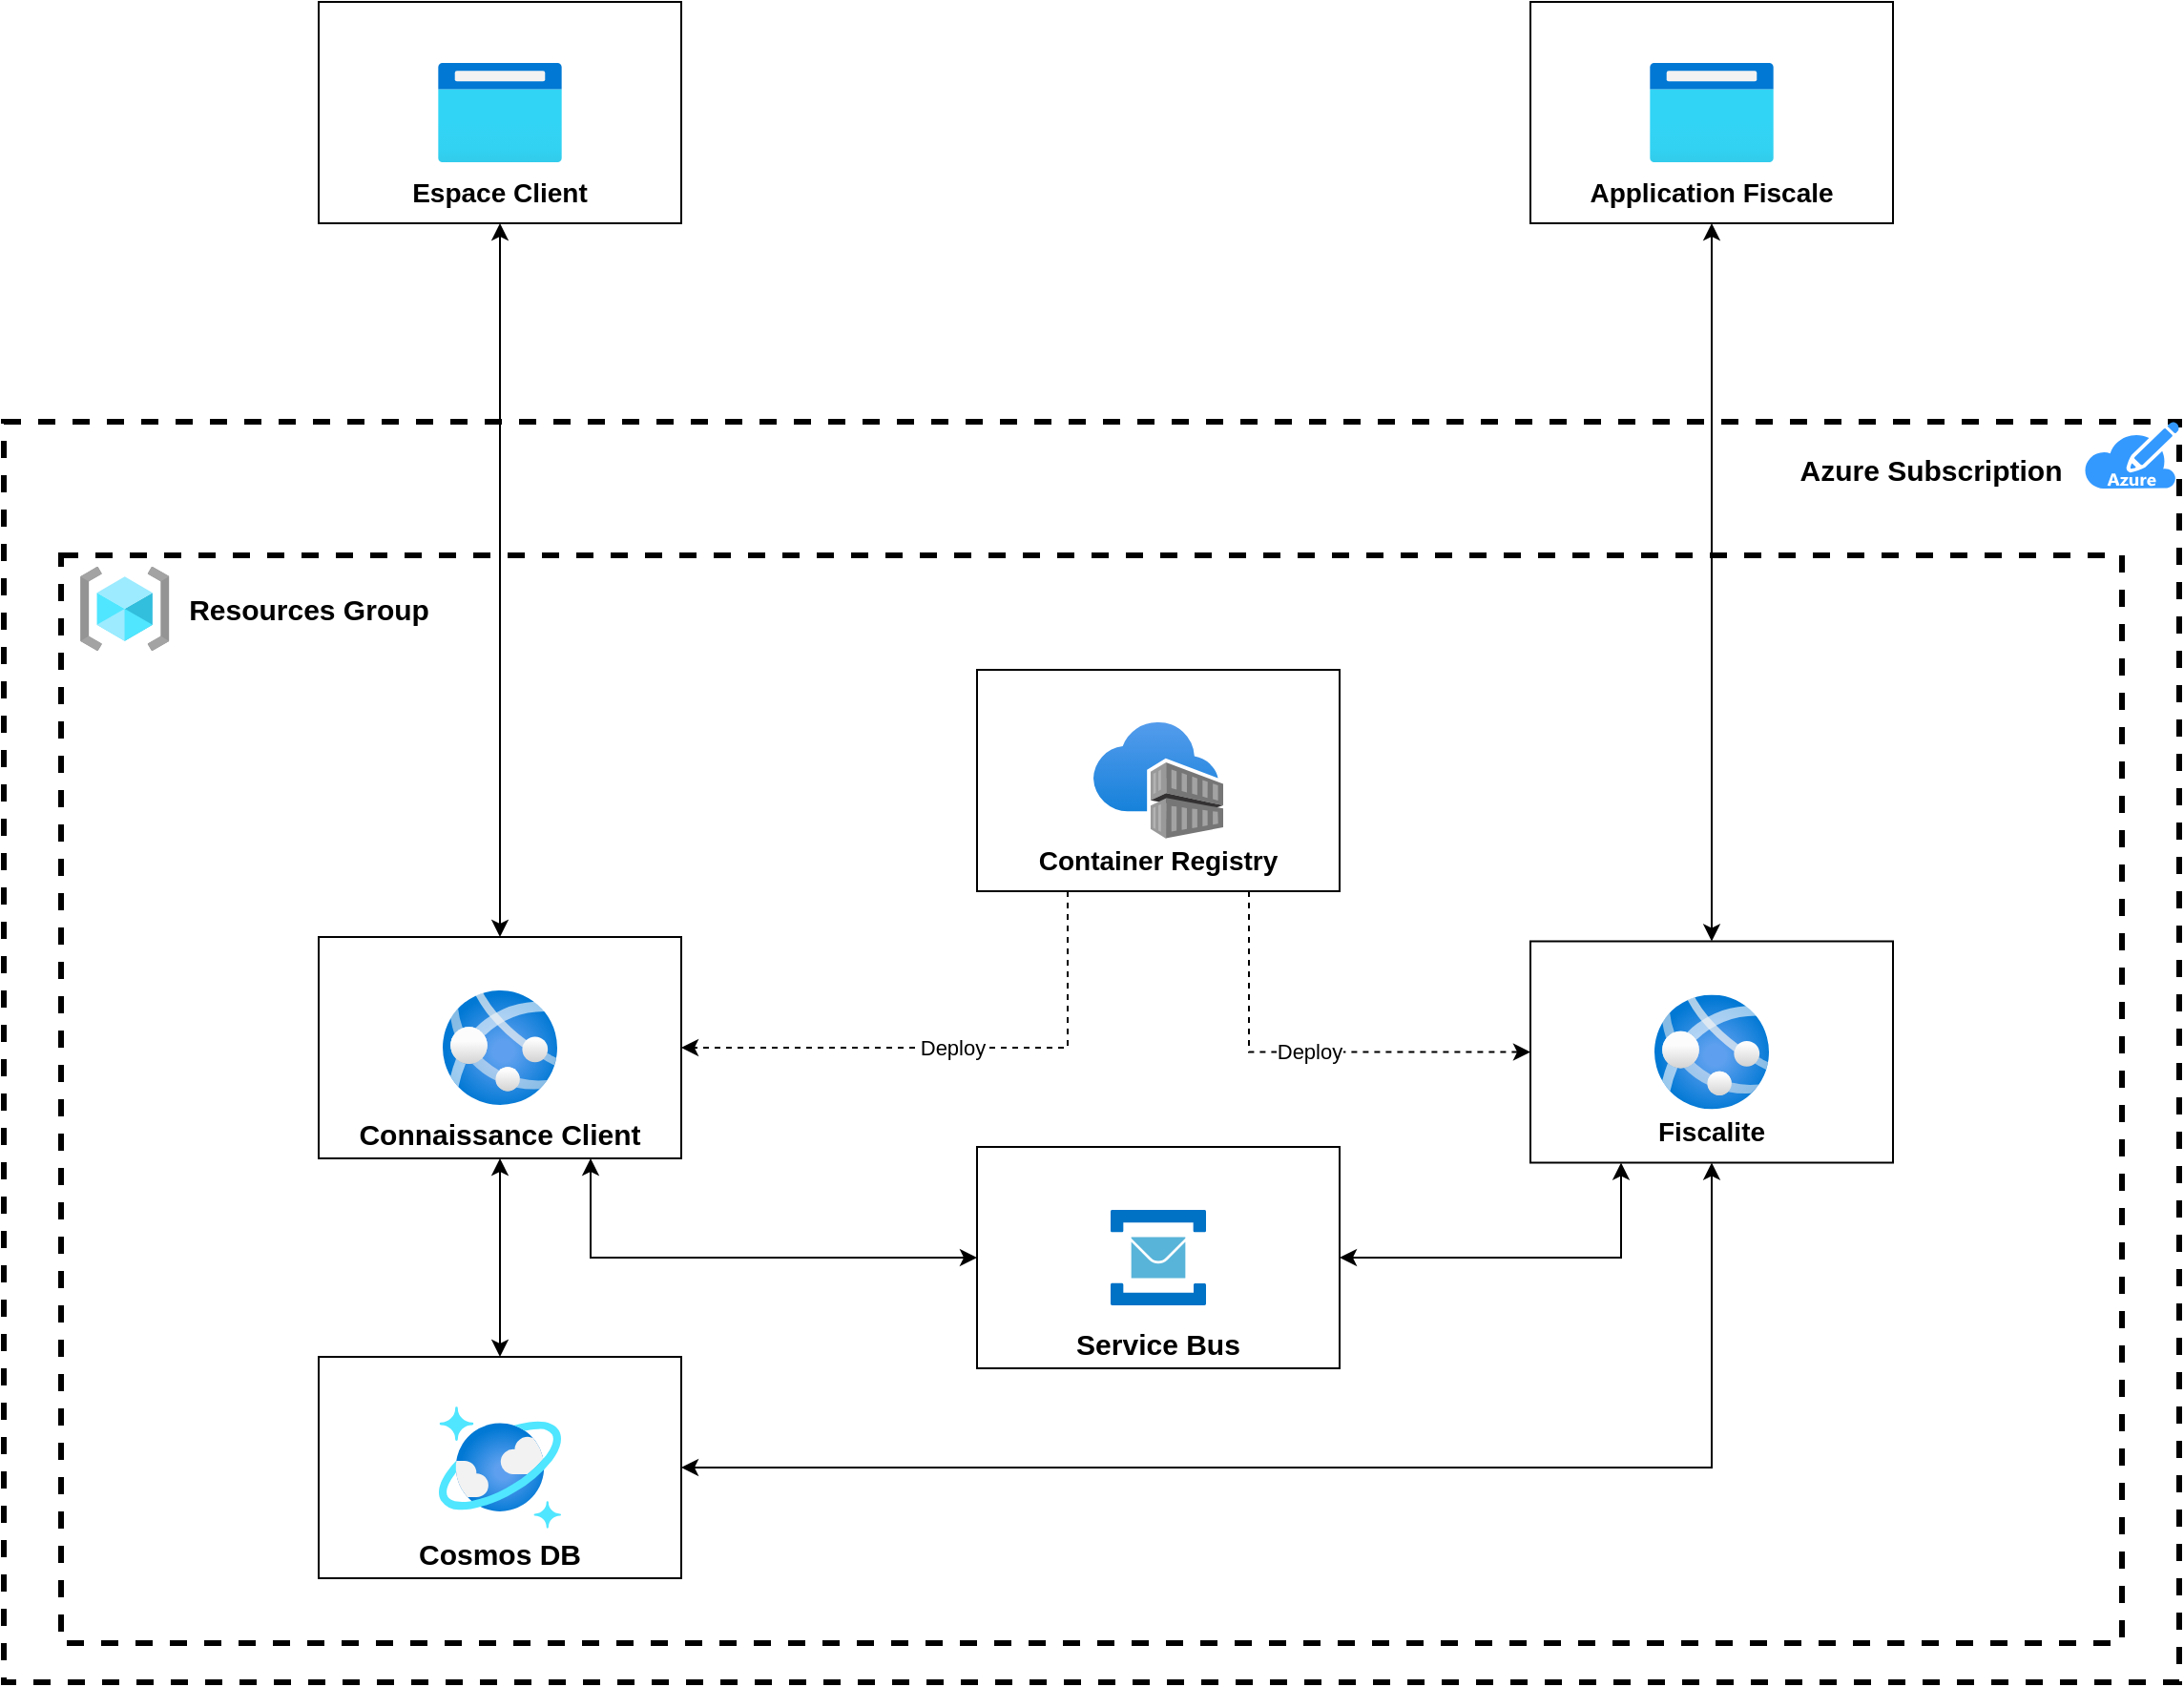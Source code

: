 <mxfile version="14.5.1" type="device"><diagram id="VtVhPLd4AM_rU5qAutUi" name="Page-1"><mxGraphModel dx="2272" dy="1925" grid="1" gridSize="10" guides="1" tooltips="1" connect="1" arrows="1" fold="1" page="1" pageScale="1" pageWidth="850" pageHeight="1100" math="0" shadow="0"><root><mxCell id="0"/><mxCell id="1" parent="0"/><mxCell id="eoU4BTzszhf7tiLqy86i-8" value="" style="rounded=0;whiteSpace=wrap;html=1;strokeWidth=3;dashed=1;labelBackgroundColor=none;" parent="1" vertex="1"><mxGeometry x="-690" y="-140" width="1140" height="660.5" as="geometry"/></mxCell><mxCell id="nHy3zHGYboKqnJeLKDR--1" value="" style="rounded=0;whiteSpace=wrap;html=1;dashed=1;strokeWidth=3;fontSize=15;fillColor=none;labelBackgroundColor=none;" parent="1" vertex="1"><mxGeometry x="-660" y="-70" width="1080" height="570" as="geometry"/></mxCell><mxCell id="eoU4BTzszhf7tiLqy86i-5" value="&lt;font size=&quot;1&quot;&gt;&lt;b style=&quot;font-size: 15px&quot;&gt;&lt;br&gt;&lt;br&gt;&lt;br&gt;&lt;br&gt;&lt;br&gt;Cosmos DB&lt;/b&gt;&lt;/font&gt;" style="rounded=0;whiteSpace=wrap;html=1;strokeWidth=1;labelBackgroundColor=none;" parent="1" vertex="1"><mxGeometry x="-525" y="350" width="190" height="116" as="geometry"/></mxCell><mxCell id="eoU4BTzszhf7tiLqy86i-6" value="" style="aspect=fixed;html=1;points=[];align=center;image;fontSize=12;image=img/lib/azure2/databases/Azure_Cosmos_DB.svg;strokeWidth=1;labelBackgroundColor=none;" parent="1" vertex="1"><mxGeometry x="-462" y="376" width="64" height="64" as="geometry"/></mxCell><mxCell id="eoU4BTzszhf7tiLqy86i-24" value="" style="verticalLabelPosition=bottom;html=1;verticalAlign=top;align=center;strokeColor=none;shape=mxgraph.azure.azure_subscription;labelBackgroundColor=none;fillColor=#3399FF;" parent="1" vertex="1"><mxGeometry x="400" y="-140" width="50" height="35" as="geometry"/></mxCell><mxCell id="eoU4BTzszhf7tiLqy86i-25" value="Azure Subscription" style="text;html=1;strokeColor=none;fillColor=none;align=center;verticalAlign=middle;whiteSpace=wrap;rounded=0;dashed=1;fontSize=15;fontStyle=1;labelBackgroundColor=none;" parent="1" vertex="1"><mxGeometry x="230" y="-125.5" width="180" height="20" as="geometry"/></mxCell><mxCell id="nHy3zHGYboKqnJeLKDR--21" style="edgeStyle=orthogonalEdgeStyle;rounded=0;orthogonalLoop=1;jettySize=auto;html=1;exitX=0.5;exitY=1;exitDx=0;exitDy=0;entryX=0.5;entryY=0;entryDx=0;entryDy=0;startArrow=classic;startFill=1;" parent="1" source="nIVGSz_ZetfAvnLqrlxf-15" target="eoU4BTzszhf7tiLqy86i-10" edge="1"><mxGeometry relative="1" as="geometry"/></mxCell><mxCell id="nIVGSz_ZetfAvnLqrlxf-15" value="&lt;font style=&quot;font-size: 14px&quot;&gt;&lt;b&gt;&lt;br&gt;&lt;br&gt;&lt;br&gt;&lt;br&gt;&lt;br&gt;&lt;span&gt;Espace Client&lt;/span&gt;&lt;/b&gt;&lt;/font&gt;" style="rounded=0;whiteSpace=wrap;html=1;strokeWidth=1;labelBackgroundColor=none;" parent="1" vertex="1"><mxGeometry x="-525" y="-360" width="190" height="116" as="geometry"/></mxCell><mxCell id="nHy3zHGYboKqnJeLKDR--2" value="" style="group" parent="1" vertex="1" connectable="0"><mxGeometry x="-560" y="40" width="260" height="220" as="geometry"/></mxCell><mxCell id="eoU4BTzszhf7tiLqy86i-10" value="&lt;font size=&quot;1&quot;&gt;&lt;b style=&quot;font-size: 15px&quot;&gt;&lt;br&gt;&lt;br&gt;&lt;br&gt;&lt;br&gt;&lt;br&gt;Connaissance Client&lt;br&gt;&lt;/b&gt;&lt;/font&gt;" style="rounded=0;whiteSpace=wrap;html=1;strokeWidth=1;labelBackgroundColor=none;" parent="nHy3zHGYboKqnJeLKDR--2" vertex="1"><mxGeometry x="35" y="90" width="190" height="116" as="geometry"/></mxCell><mxCell id="WcEsJ6Ng7BpaJSWf4ceO-1" value="" style="aspect=fixed;html=1;points=[];align=center;image;fontSize=12;image=img/lib/azure2/app_services/App_Services.svg;strokeWidth=3;labelBackgroundColor=none;" vertex="1" parent="nHy3zHGYboKqnJeLKDR--2"><mxGeometry x="100" y="118" width="60" height="60" as="geometry"/></mxCell><mxCell id="nHy3zHGYboKqnJeLKDR--3" value="" style="aspect=fixed;html=1;points=[];align=center;image;fontSize=12;image=img/lib/azure2/general/Resource_Groups.svg;" parent="1" vertex="1"><mxGeometry x="-650" y="-64" width="46.75" height="44" as="geometry"/></mxCell><mxCell id="nHy3zHGYboKqnJeLKDR--4" value="Resources Group" style="text;html=1;strokeColor=none;fillColor=none;align=center;verticalAlign=middle;whiteSpace=wrap;rounded=0;dashed=1;fontSize=15;fontStyle=1;labelBackgroundColor=none;" parent="1" vertex="1"><mxGeometry x="-600" y="-52" width="140" height="20" as="geometry"/></mxCell><mxCell id="nHy3zHGYboKqnJeLKDR--13" style="edgeStyle=orthogonalEdgeStyle;rounded=0;orthogonalLoop=1;jettySize=auto;html=1;exitX=0.5;exitY=1;exitDx=0;exitDy=0;entryX=1;entryY=0.5;entryDx=0;entryDy=0;startArrow=classic;startFill=1;" parent="1" source="nHy3zHGYboKqnJeLKDR--6" target="eoU4BTzszhf7tiLqy86i-5" edge="1"><mxGeometry relative="1" as="geometry"/></mxCell><mxCell id="nHy3zHGYboKqnJeLKDR--17" style="edgeStyle=orthogonalEdgeStyle;rounded=0;orthogonalLoop=1;jettySize=auto;html=1;exitX=0.25;exitY=1;exitDx=0;exitDy=0;startArrow=classic;startFill=1;" parent="1" source="nHy3zHGYboKqnJeLKDR--6" target="nHy3zHGYboKqnJeLKDR--14" edge="1"><mxGeometry relative="1" as="geometry"/></mxCell><mxCell id="nHy3zHGYboKqnJeLKDR--6" value="&lt;font style=&quot;font-size: 14px&quot;&gt;&lt;b&gt;&lt;br&gt;&lt;br&gt;&lt;br&gt;&lt;br&gt;&lt;br&gt;&lt;span&gt;Fiscalite&lt;/span&gt;&lt;/b&gt;&lt;/font&gt;" style="rounded=0;whiteSpace=wrap;html=1;strokeWidth=1;labelBackgroundColor=none;" parent="1" vertex="1"><mxGeometry x="110" y="132.25" width="190" height="116" as="geometry"/></mxCell><mxCell id="nHy3zHGYboKqnJeLKDR--7" value="" style="aspect=fixed;html=1;points=[];align=center;image;fontSize=12;image=img/lib/azure2/app_services/App_Services.svg;strokeWidth=3;labelBackgroundColor=none;" parent="1" vertex="1"><mxGeometry x="175" y="160.25" width="60" height="60" as="geometry"/></mxCell><mxCell id="nHy3zHGYboKqnJeLKDR--10" value="Deploy" style="edgeStyle=orthogonalEdgeStyle;rounded=0;orthogonalLoop=1;jettySize=auto;html=1;exitX=0.25;exitY=1;exitDx=0;exitDy=0;entryX=1;entryY=0.5;entryDx=0;entryDy=0;dashed=1;" parent="1" source="nHy3zHGYboKqnJeLKDR--8" target="eoU4BTzszhf7tiLqy86i-10" edge="1"><mxGeometry relative="1" as="geometry"><mxPoint x="-300" y="150" as="targetPoint"/></mxGeometry></mxCell><mxCell id="nHy3zHGYboKqnJeLKDR--11" value="Deploy" style="edgeStyle=orthogonalEdgeStyle;rounded=0;orthogonalLoop=1;jettySize=auto;html=1;exitX=0.75;exitY=1;exitDx=0;exitDy=0;entryX=0;entryY=0.5;entryDx=0;entryDy=0;dashed=1;" parent="1" source="nHy3zHGYboKqnJeLKDR--8" target="nHy3zHGYboKqnJeLKDR--6" edge="1"><mxGeometry relative="1" as="geometry"/></mxCell><mxCell id="nHy3zHGYboKqnJeLKDR--8" value="&lt;font style=&quot;font-size: 14px&quot;&gt;&lt;b&gt;&lt;br&gt;&lt;br&gt;&lt;br&gt;&lt;br&gt;&lt;br&gt;&lt;span&gt;Container Registry&lt;/span&gt;&lt;/b&gt;&lt;/font&gt;" style="rounded=0;whiteSpace=wrap;html=1;strokeWidth=1;labelBackgroundColor=none;" parent="1" vertex="1"><mxGeometry x="-180" y="-10" width="190" height="116" as="geometry"/></mxCell><mxCell id="nHy3zHGYboKqnJeLKDR--9" value="" style="aspect=fixed;html=1;points=[];align=center;image;fontSize=12;image=img/lib/azure2/containers/Container_Registries.svg;" parent="1" vertex="1"><mxGeometry x="-119" y="17.5" width="68" height="61" as="geometry"/></mxCell><mxCell id="nHy3zHGYboKqnJeLKDR--12" style="edgeStyle=orthogonalEdgeStyle;rounded=0;orthogonalLoop=1;jettySize=auto;html=1;exitX=0.5;exitY=1;exitDx=0;exitDy=0;entryX=0.5;entryY=0;entryDx=0;entryDy=0;startArrow=classic;startFill=1;" parent="1" source="eoU4BTzszhf7tiLqy86i-10" target="eoU4BTzszhf7tiLqy86i-5" edge="1"><mxGeometry relative="1" as="geometry"/></mxCell><mxCell id="nHy3zHGYboKqnJeLKDR--14" value="&lt;font size=&quot;1&quot;&gt;&lt;b style=&quot;font-size: 15px&quot;&gt;&lt;br&gt;&lt;br&gt;&lt;br&gt;&lt;br&gt;&lt;br&gt;Service Bus&lt;/b&gt;&lt;/font&gt;" style="rounded=0;whiteSpace=wrap;html=1;strokeWidth=1;labelBackgroundColor=none;" parent="1" vertex="1"><mxGeometry x="-180" y="240" width="190" height="116" as="geometry"/></mxCell><mxCell id="nHy3zHGYboKqnJeLKDR--15" value="" style="aspect=fixed;html=1;points=[];align=center;image;fontSize=12;image=img/lib/mscae/Service_Bus.svg;" parent="1" vertex="1"><mxGeometry x="-110" y="273" width="50" height="50" as="geometry"/></mxCell><mxCell id="nHy3zHGYboKqnJeLKDR--16" style="edgeStyle=orthogonalEdgeStyle;rounded=0;orthogonalLoop=1;jettySize=auto;html=1;exitX=0.75;exitY=1;exitDx=0;exitDy=0;entryX=0;entryY=0.5;entryDx=0;entryDy=0;startArrow=classic;startFill=1;" parent="1" source="eoU4BTzszhf7tiLqy86i-10" target="nHy3zHGYboKqnJeLKDR--14" edge="1"><mxGeometry relative="1" as="geometry"/></mxCell><mxCell id="nHy3zHGYboKqnJeLKDR--18" value="" style="aspect=fixed;html=1;points=[];align=center;image;fontSize=12;image=img/lib/azure2/general/Browser.svg;" parent="1" vertex="1"><mxGeometry x="-462.5" y="-328" width="65" height="52" as="geometry"/></mxCell><mxCell id="nHy3zHGYboKqnJeLKDR--22" style="edgeStyle=orthogonalEdgeStyle;rounded=0;orthogonalLoop=1;jettySize=auto;html=1;exitX=0.5;exitY=1;exitDx=0;exitDy=0;entryX=0.5;entryY=0;entryDx=0;entryDy=0;startArrow=classic;startFill=1;" parent="1" source="nHy3zHGYboKqnJeLKDR--19" target="nHy3zHGYboKqnJeLKDR--6" edge="1"><mxGeometry relative="1" as="geometry"/></mxCell><mxCell id="nHy3zHGYboKqnJeLKDR--19" value="&lt;font style=&quot;font-size: 14px&quot;&gt;&lt;b&gt;&lt;br&gt;&lt;br&gt;&lt;br&gt;&lt;br&gt;&lt;br&gt;&lt;span&gt;Application Fiscale&lt;/span&gt;&lt;/b&gt;&lt;/font&gt;" style="rounded=0;whiteSpace=wrap;html=1;strokeWidth=1;labelBackgroundColor=none;" parent="1" vertex="1"><mxGeometry x="110" y="-360" width="190" height="116" as="geometry"/></mxCell><mxCell id="nHy3zHGYboKqnJeLKDR--20" value="" style="aspect=fixed;html=1;points=[];align=center;image;fontSize=12;image=img/lib/azure2/general/Browser.svg;" parent="1" vertex="1"><mxGeometry x="172.5" y="-328" width="65" height="52" as="geometry"/></mxCell></root></mxGraphModel></diagram></mxfile>